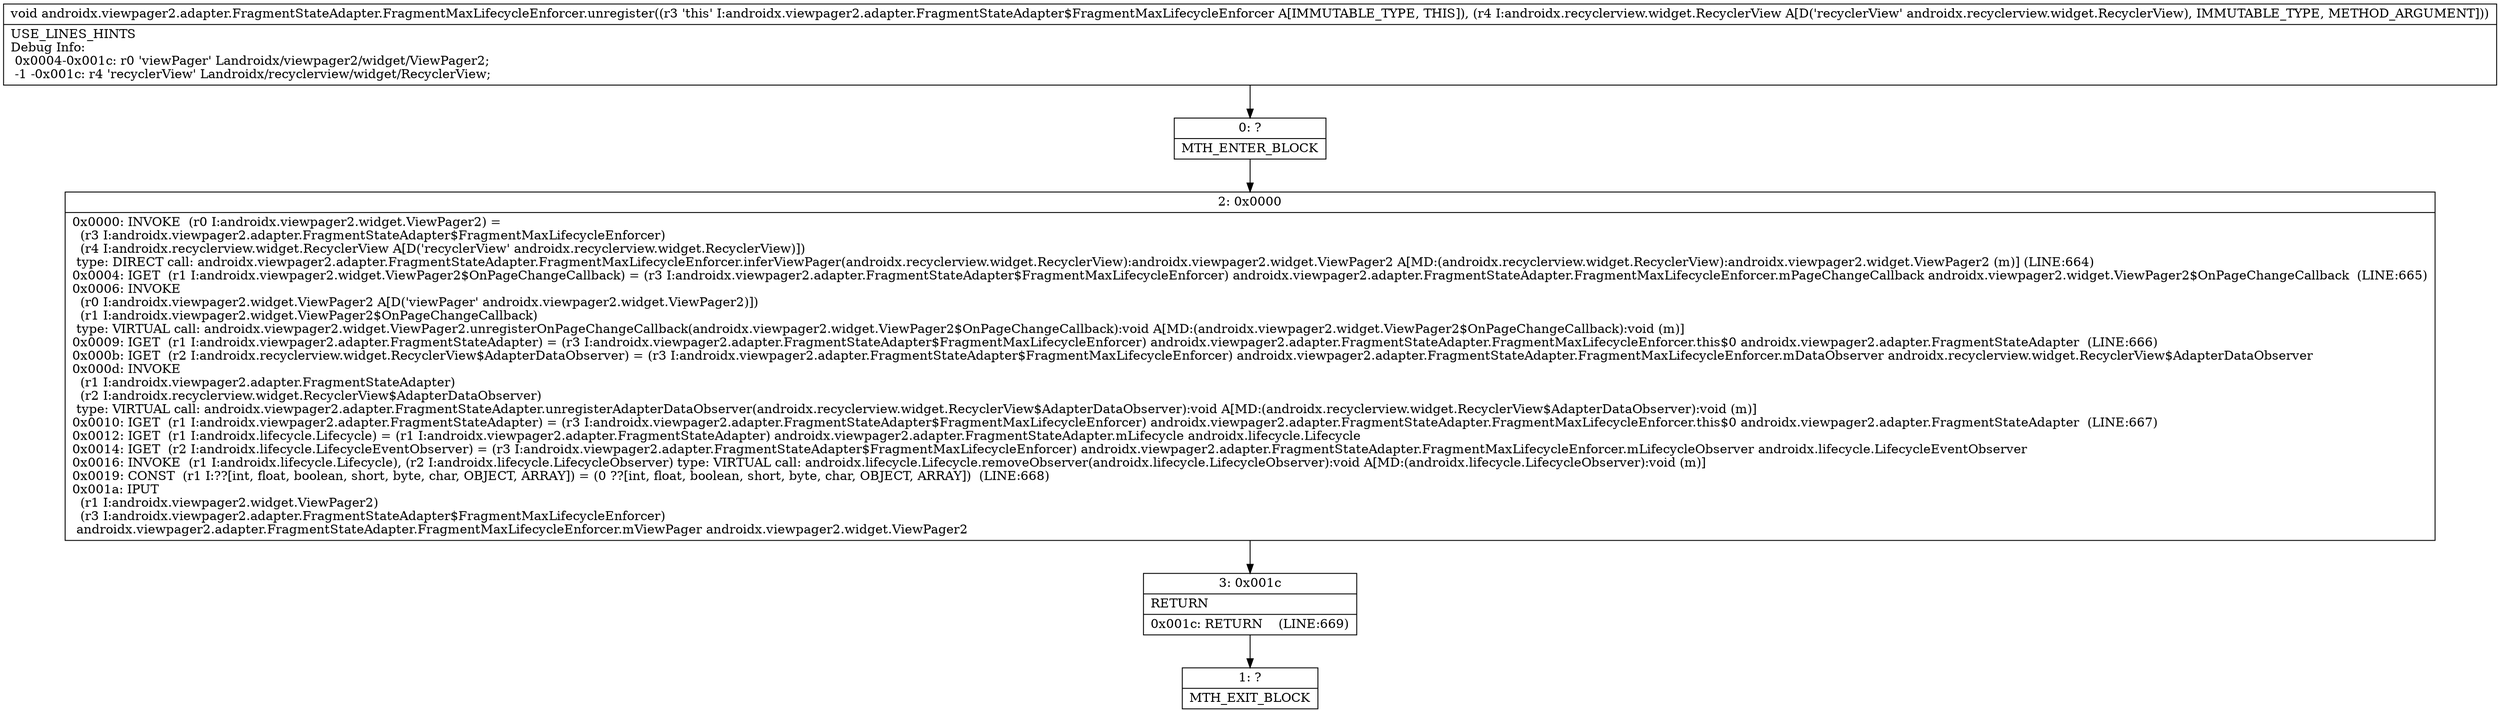 digraph "CFG forandroidx.viewpager2.adapter.FragmentStateAdapter.FragmentMaxLifecycleEnforcer.unregister(Landroidx\/recyclerview\/widget\/RecyclerView;)V" {
Node_0 [shape=record,label="{0\:\ ?|MTH_ENTER_BLOCK\l}"];
Node_2 [shape=record,label="{2\:\ 0x0000|0x0000: INVOKE  (r0 I:androidx.viewpager2.widget.ViewPager2) = \l  (r3 I:androidx.viewpager2.adapter.FragmentStateAdapter$FragmentMaxLifecycleEnforcer)\l  (r4 I:androidx.recyclerview.widget.RecyclerView A[D('recyclerView' androidx.recyclerview.widget.RecyclerView)])\l type: DIRECT call: androidx.viewpager2.adapter.FragmentStateAdapter.FragmentMaxLifecycleEnforcer.inferViewPager(androidx.recyclerview.widget.RecyclerView):androidx.viewpager2.widget.ViewPager2 A[MD:(androidx.recyclerview.widget.RecyclerView):androidx.viewpager2.widget.ViewPager2 (m)] (LINE:664)\l0x0004: IGET  (r1 I:androidx.viewpager2.widget.ViewPager2$OnPageChangeCallback) = (r3 I:androidx.viewpager2.adapter.FragmentStateAdapter$FragmentMaxLifecycleEnforcer) androidx.viewpager2.adapter.FragmentStateAdapter.FragmentMaxLifecycleEnforcer.mPageChangeCallback androidx.viewpager2.widget.ViewPager2$OnPageChangeCallback  (LINE:665)\l0x0006: INVOKE  \l  (r0 I:androidx.viewpager2.widget.ViewPager2 A[D('viewPager' androidx.viewpager2.widget.ViewPager2)])\l  (r1 I:androidx.viewpager2.widget.ViewPager2$OnPageChangeCallback)\l type: VIRTUAL call: androidx.viewpager2.widget.ViewPager2.unregisterOnPageChangeCallback(androidx.viewpager2.widget.ViewPager2$OnPageChangeCallback):void A[MD:(androidx.viewpager2.widget.ViewPager2$OnPageChangeCallback):void (m)]\l0x0009: IGET  (r1 I:androidx.viewpager2.adapter.FragmentStateAdapter) = (r3 I:androidx.viewpager2.adapter.FragmentStateAdapter$FragmentMaxLifecycleEnforcer) androidx.viewpager2.adapter.FragmentStateAdapter.FragmentMaxLifecycleEnforcer.this$0 androidx.viewpager2.adapter.FragmentStateAdapter  (LINE:666)\l0x000b: IGET  (r2 I:androidx.recyclerview.widget.RecyclerView$AdapterDataObserver) = (r3 I:androidx.viewpager2.adapter.FragmentStateAdapter$FragmentMaxLifecycleEnforcer) androidx.viewpager2.adapter.FragmentStateAdapter.FragmentMaxLifecycleEnforcer.mDataObserver androidx.recyclerview.widget.RecyclerView$AdapterDataObserver \l0x000d: INVOKE  \l  (r1 I:androidx.viewpager2.adapter.FragmentStateAdapter)\l  (r2 I:androidx.recyclerview.widget.RecyclerView$AdapterDataObserver)\l type: VIRTUAL call: androidx.viewpager2.adapter.FragmentStateAdapter.unregisterAdapterDataObserver(androidx.recyclerview.widget.RecyclerView$AdapterDataObserver):void A[MD:(androidx.recyclerview.widget.RecyclerView$AdapterDataObserver):void (m)]\l0x0010: IGET  (r1 I:androidx.viewpager2.adapter.FragmentStateAdapter) = (r3 I:androidx.viewpager2.adapter.FragmentStateAdapter$FragmentMaxLifecycleEnforcer) androidx.viewpager2.adapter.FragmentStateAdapter.FragmentMaxLifecycleEnforcer.this$0 androidx.viewpager2.adapter.FragmentStateAdapter  (LINE:667)\l0x0012: IGET  (r1 I:androidx.lifecycle.Lifecycle) = (r1 I:androidx.viewpager2.adapter.FragmentStateAdapter) androidx.viewpager2.adapter.FragmentStateAdapter.mLifecycle androidx.lifecycle.Lifecycle \l0x0014: IGET  (r2 I:androidx.lifecycle.LifecycleEventObserver) = (r3 I:androidx.viewpager2.adapter.FragmentStateAdapter$FragmentMaxLifecycleEnforcer) androidx.viewpager2.adapter.FragmentStateAdapter.FragmentMaxLifecycleEnforcer.mLifecycleObserver androidx.lifecycle.LifecycleEventObserver \l0x0016: INVOKE  (r1 I:androidx.lifecycle.Lifecycle), (r2 I:androidx.lifecycle.LifecycleObserver) type: VIRTUAL call: androidx.lifecycle.Lifecycle.removeObserver(androidx.lifecycle.LifecycleObserver):void A[MD:(androidx.lifecycle.LifecycleObserver):void (m)]\l0x0019: CONST  (r1 I:??[int, float, boolean, short, byte, char, OBJECT, ARRAY]) = (0 ??[int, float, boolean, short, byte, char, OBJECT, ARRAY])  (LINE:668)\l0x001a: IPUT  \l  (r1 I:androidx.viewpager2.widget.ViewPager2)\l  (r3 I:androidx.viewpager2.adapter.FragmentStateAdapter$FragmentMaxLifecycleEnforcer)\l androidx.viewpager2.adapter.FragmentStateAdapter.FragmentMaxLifecycleEnforcer.mViewPager androidx.viewpager2.widget.ViewPager2 \l}"];
Node_3 [shape=record,label="{3\:\ 0x001c|RETURN\l|0x001c: RETURN    (LINE:669)\l}"];
Node_1 [shape=record,label="{1\:\ ?|MTH_EXIT_BLOCK\l}"];
MethodNode[shape=record,label="{void androidx.viewpager2.adapter.FragmentStateAdapter.FragmentMaxLifecycleEnforcer.unregister((r3 'this' I:androidx.viewpager2.adapter.FragmentStateAdapter$FragmentMaxLifecycleEnforcer A[IMMUTABLE_TYPE, THIS]), (r4 I:androidx.recyclerview.widget.RecyclerView A[D('recyclerView' androidx.recyclerview.widget.RecyclerView), IMMUTABLE_TYPE, METHOD_ARGUMENT]))  | USE_LINES_HINTS\lDebug Info:\l  0x0004\-0x001c: r0 'viewPager' Landroidx\/viewpager2\/widget\/ViewPager2;\l  \-1 \-0x001c: r4 'recyclerView' Landroidx\/recyclerview\/widget\/RecyclerView;\l}"];
MethodNode -> Node_0;Node_0 -> Node_2;
Node_2 -> Node_3;
Node_3 -> Node_1;
}

